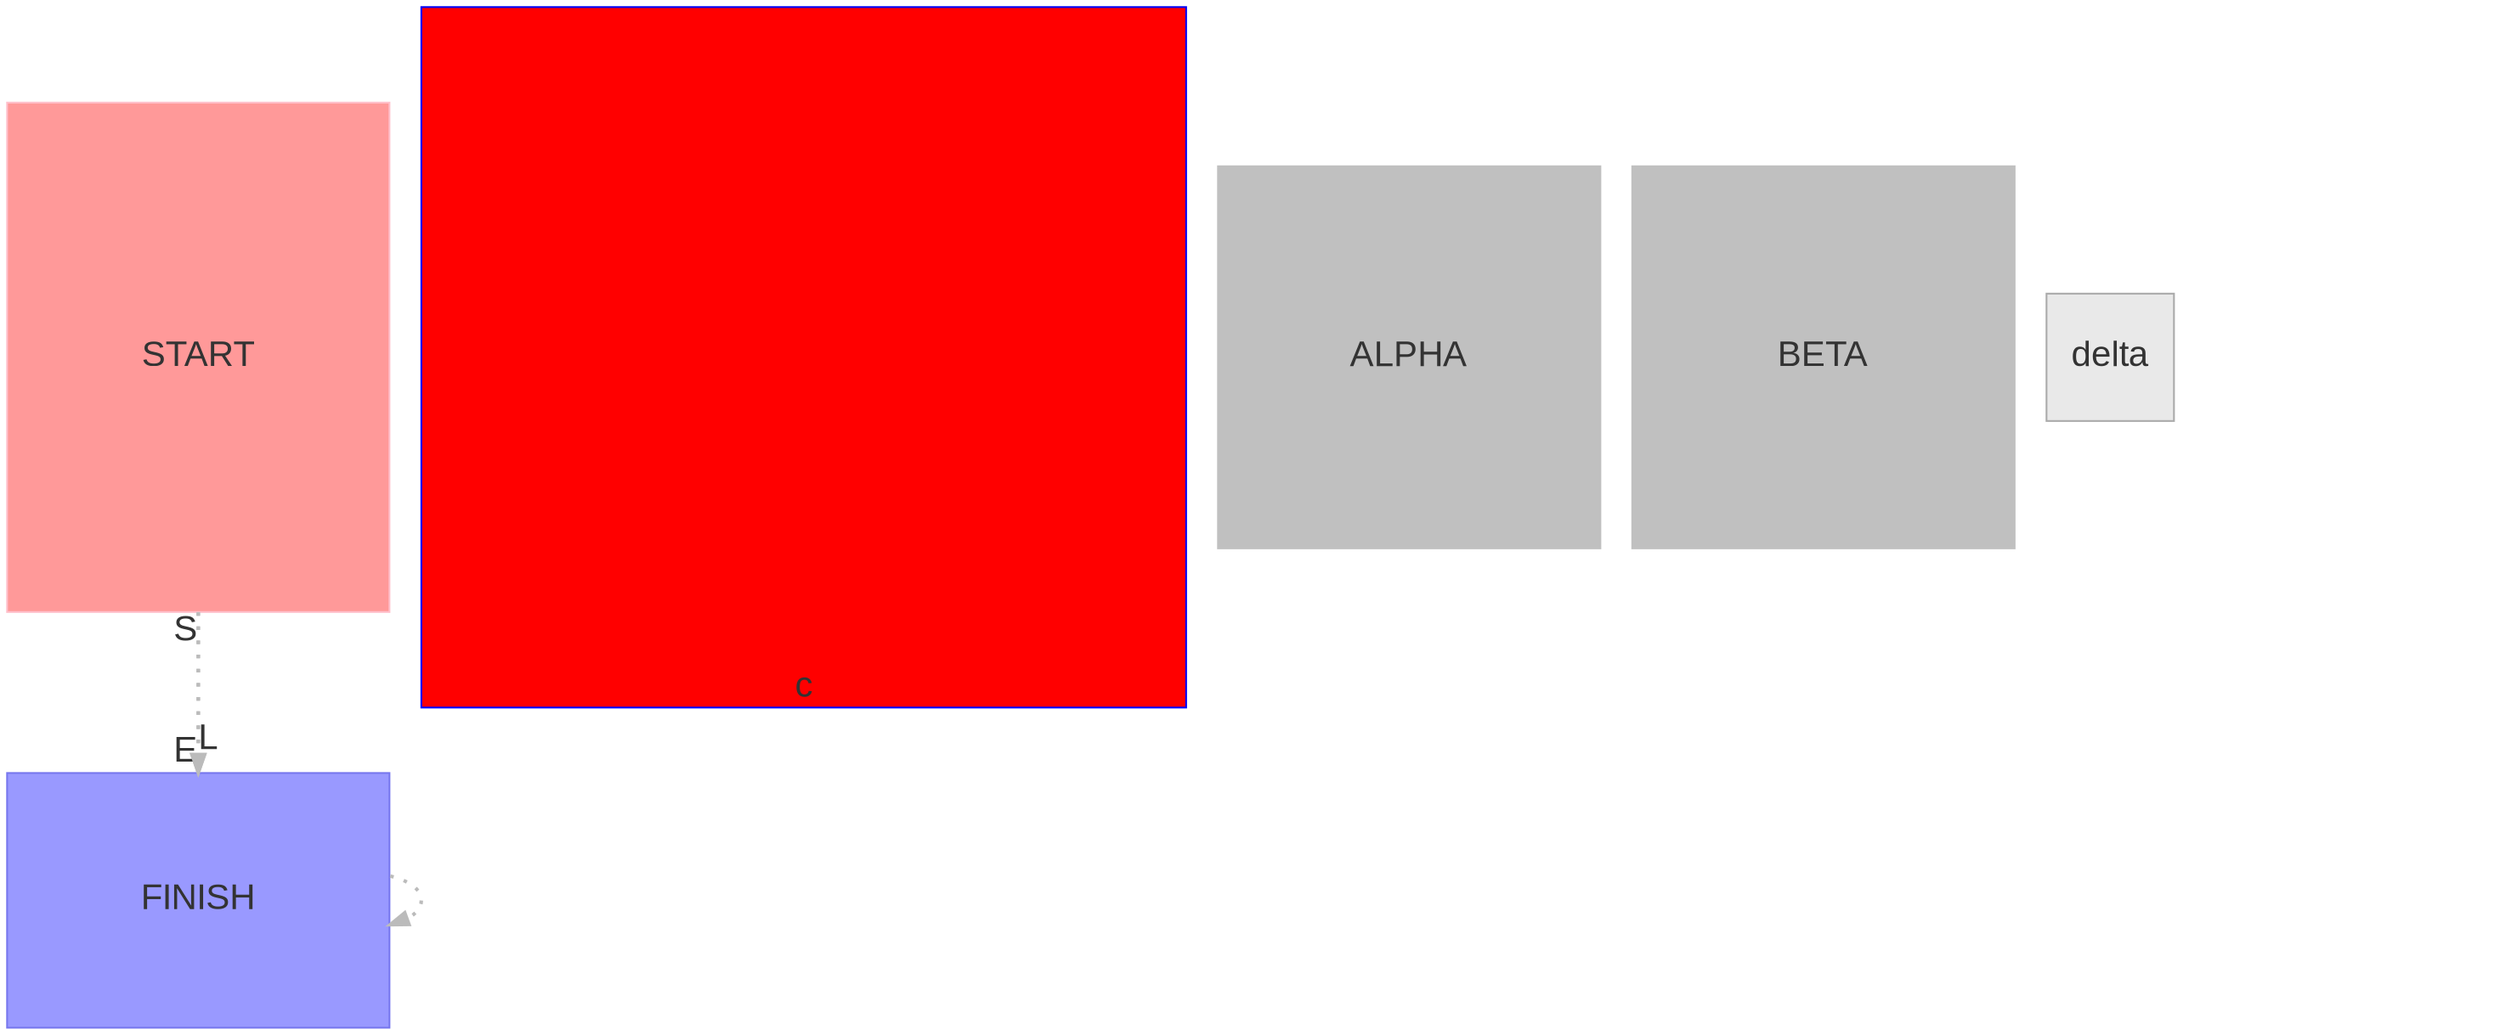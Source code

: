 digraph G {
	overlap=true
	bgcolor="transparent"
	node [
		fontname="Arial"
		shape=box	
		width=1
		height=1
		fillcolor="#e9e9e9"
		fontcolor="#333333"
		fontsize=20
		style="filled"
		color="#aaaaaa"
		imagepos="tc"
	];

	edge [
		penwidth=2	
		fontname="Arial"
		fontsize=20
		margin=0.01
		labelfloat=true
		fontcolor="#333333"
		color="#bbbbbb"
	];
bgcolor="white"



a  [pos="288,1152!" ]  [label="START" ] [ height=4] [ width=3] [fillcolor="#ff9999"] [color="pink"] 
b  [pos="1008,432!" ]  [label="FINISH" ] [ height=2] [ width=3] [fillcolor="#9999ff"] [color="#7777ee"] 
c  [pos="1584,1008!" ]  [ height=5.5] [ width=6] [shape=box]    [ labelloc="b" ][image="./views/images/circle.png"] [fillcolor="red"] [color="blue"] 
alpha  [pos="288,720!" ]  [label="ALPHA" ] [ height=3] [ width=3] [fillcolor="gray"] [color="gray"] 
beta  [pos="576,432!" ]  [label="BETA" ] [ height=3] [ width=3] [fillcolor="gray"] [color="gray"] 
delta  [pos="720,144!" ]  
 a -> b  [label="L" ]   [pos="s,298.8000,1152.0000 e,892.8000,432.0000 403.9200,1152.0000 442.8000,1152.0000 576.0000,1152.0000 720.0000,1152.0000 864.0000,1152.0000 576.0000,432.0000 720.0000,432.0000 864.0000,432.0000 748.8000,432.0000 892.0800,432.0000 " ] [ lp="720,792!" ] [taillabel="S" ] [headlabel="E" ] [style="dotted"] 
 a -> b   [pos="s,230.4000,1000.8000 e,892.8000,374.4000 230.4000,1000.0800 230.4000,1000.0800 230.4000,374.4000 230.4000,374.4000 230.4000,374.4000 892.0800,374.4000 892.0800,374.4000 " ] [ lp="230.40000000000003,687.3299999999999!" ] [style="dotted"] 
 b -> b   [pos="s,1018.8000,432.0000 e,1008.0000,511.2000 1123.9200,432.0000 1620.7200,432.0000 1008.0000,1113.1200 1008.0000,511.9200 " ] [ lp="1239.12,697.3199999999999!" ] [style="dotted"] 



 up_left_87e11ec67a4046c1a447e1d8a74d85da [pos="72,1368!"][label="" height=1 width=1 penwidth=0 fillcolor="transparent" color="transparent"]  down_right_87e11ec67a4046c1a447e1d8a74d85da [pos="1368,72!"] [label="" height=1 width=1 fillcolor="transparent" penwidth=0 color="transparent"]

}



 
 
 
 
 
 
 
 
 
 
 
 
 
 
 
 
 
 
 
 
 